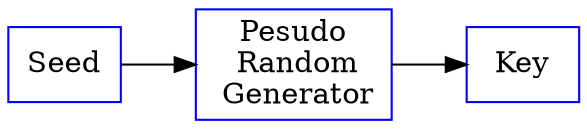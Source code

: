 digraph g{
        node [
            shape = "record"
            color = "blue"
        ]
        rankdir="LR"
	      Seed -> "Pesudo\n Random\n Generator";
        "Pesudo\n Random\n Generator"->Key;
}
